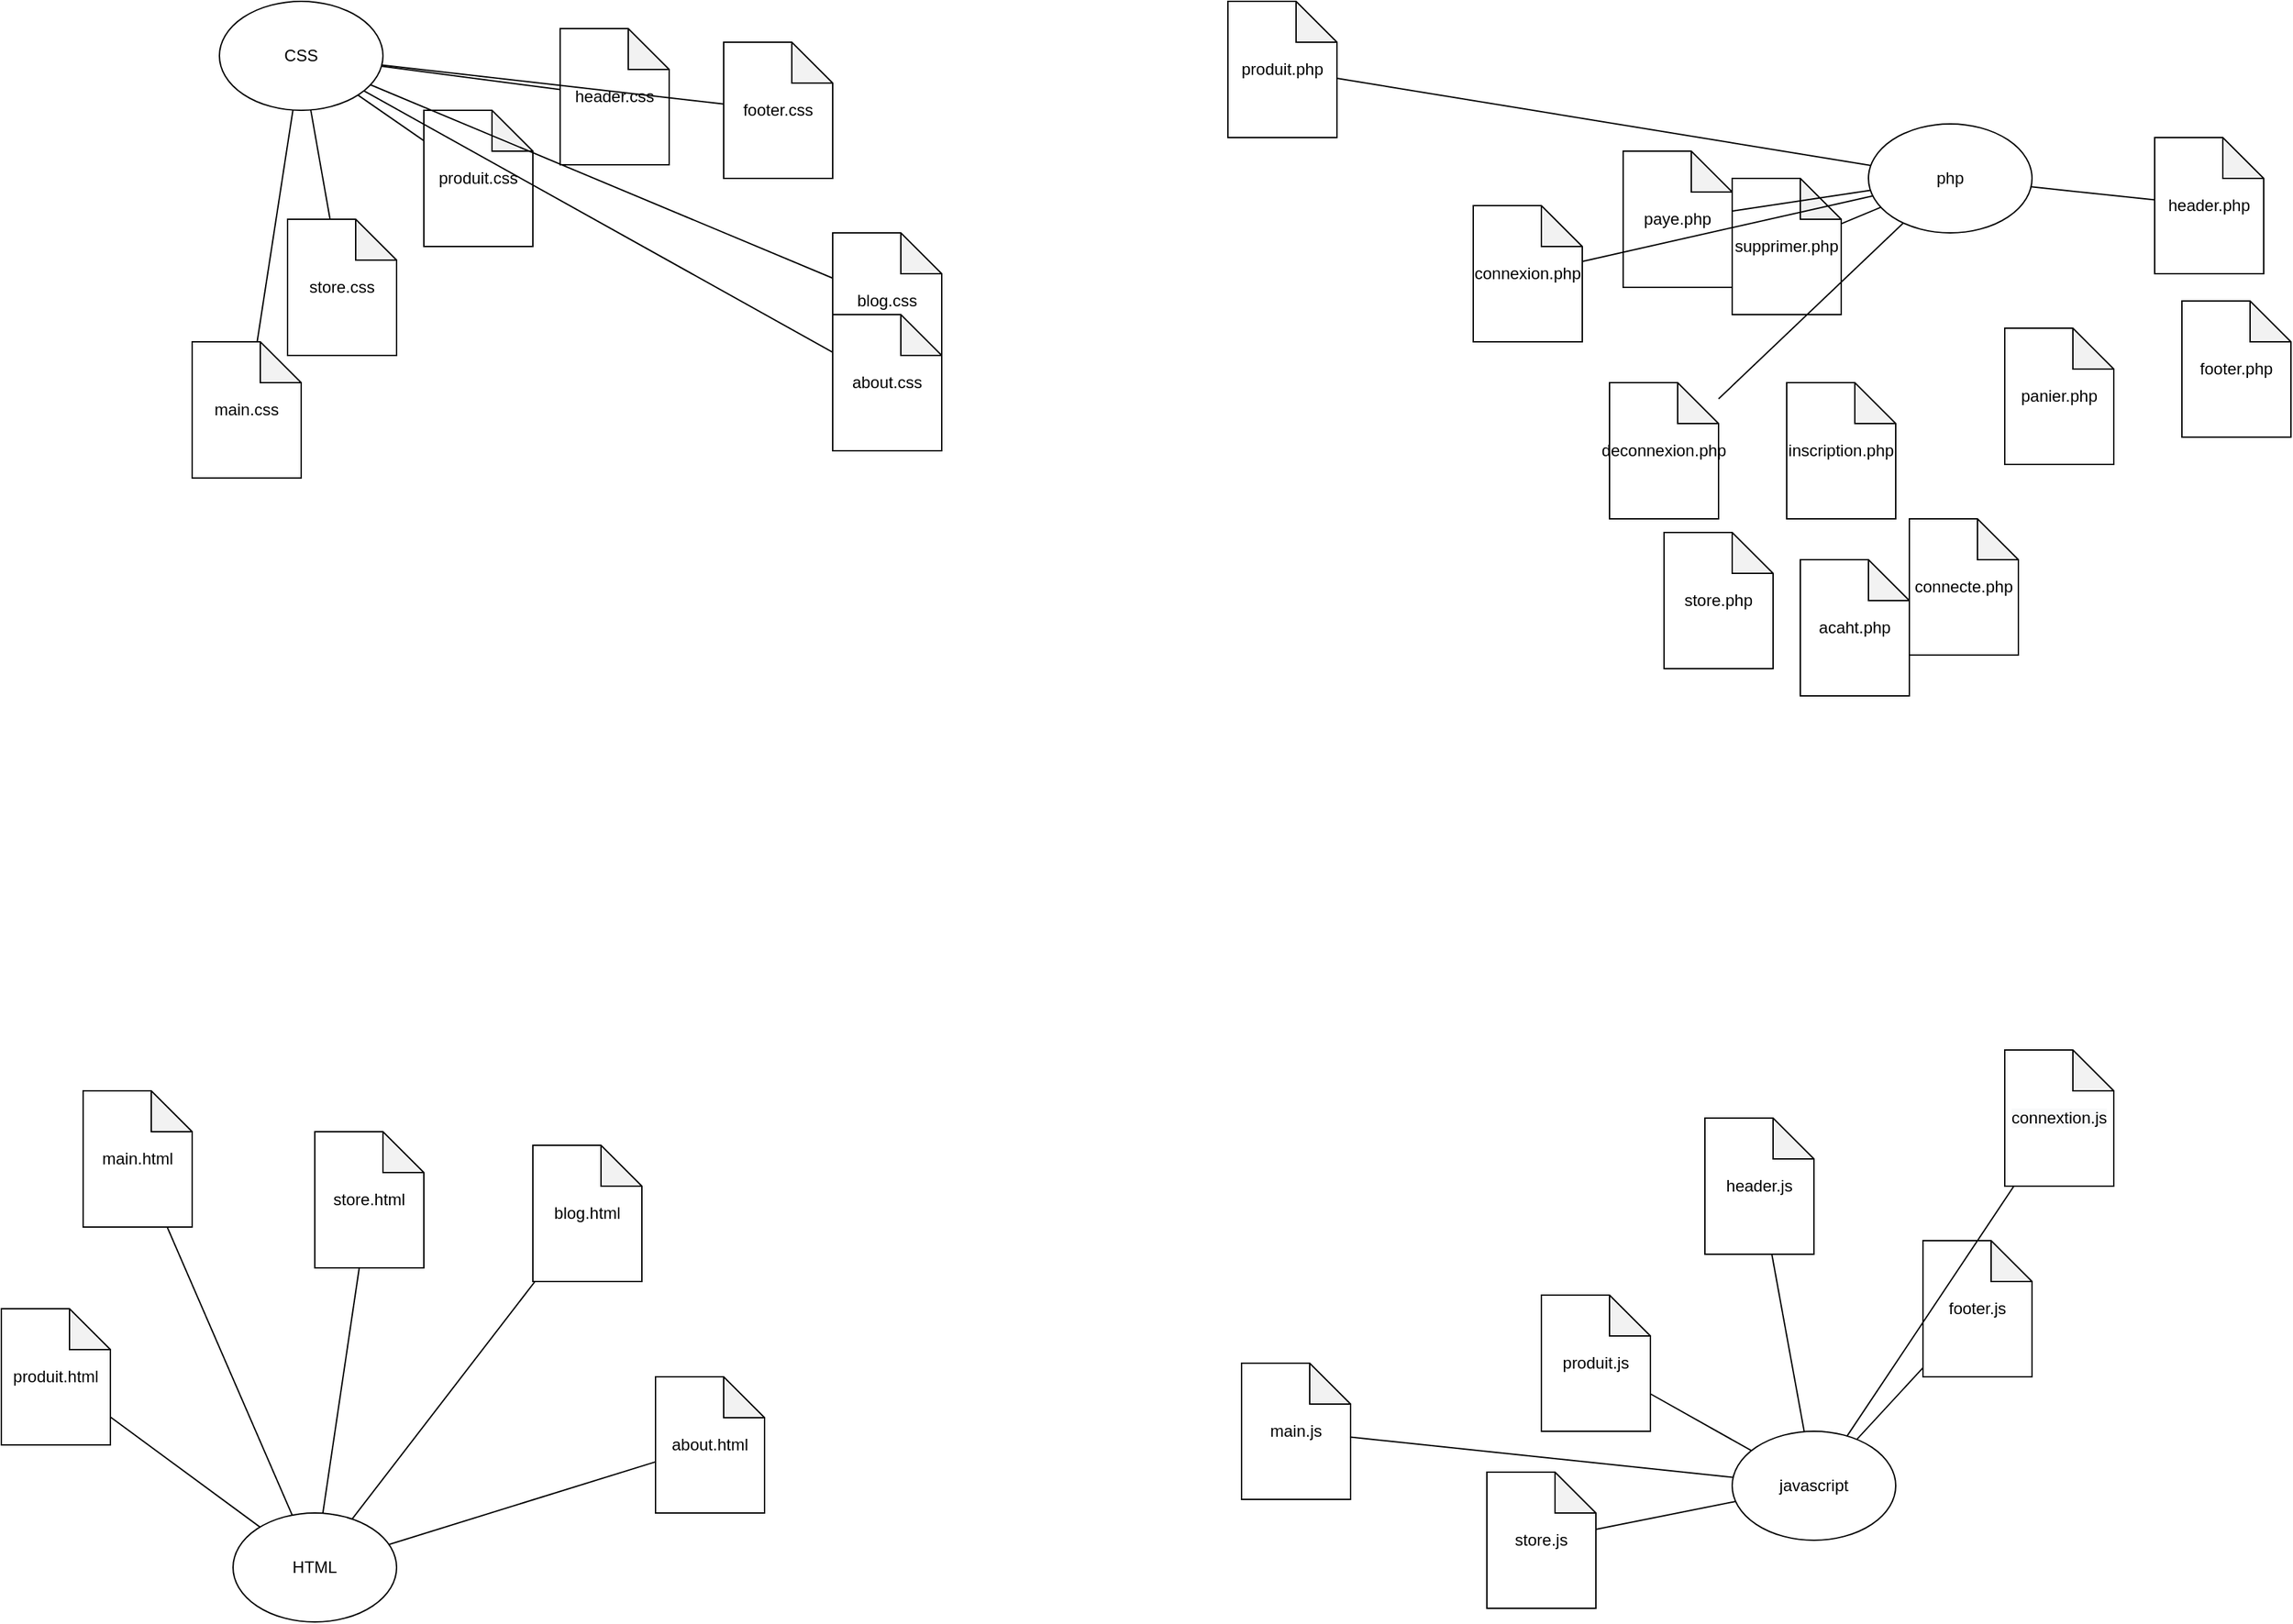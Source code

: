 <mxfile version="13.10.0" type="github">
  <diagram name="Page-1" id="8ce9d11a-91a2-4d17-14d8-a56ed91bf033">
    <mxGraphModel dx="4090" dy="1205" grid="1" gridSize="10" guides="1" tooltips="1" connect="1" arrows="1" fold="1" page="1" pageScale="1" pageWidth="1920" pageHeight="1200" background="#ffffff" math="0" shadow="0">
      <root>
        <mxCell id="0" />
        <mxCell id="1" parent="0" />
        <mxCell id="dPuqAsSQv-2_A22P20ct-1" value="HTML" style="ellipse;whiteSpace=wrap;html=1;" vertex="1" parent="1">
          <mxGeometry x="30" y="1130" width="120" height="80" as="geometry" />
        </mxCell>
        <mxCell id="dPuqAsSQv-2_A22P20ct-2" value="main.html" style="shape=note;whiteSpace=wrap;html=1;backgroundOutline=1;darkOpacity=0.05;" vertex="1" parent="1">
          <mxGeometry x="-80" y="820" width="80" height="100" as="geometry" />
        </mxCell>
        <mxCell id="dPuqAsSQv-2_A22P20ct-3" value="store.html" style="shape=note;whiteSpace=wrap;html=1;backgroundOutline=1;darkOpacity=0.05;" vertex="1" parent="1">
          <mxGeometry x="90" y="850" width="80" height="100" as="geometry" />
        </mxCell>
        <mxCell id="dPuqAsSQv-2_A22P20ct-4" value="produit.html" style="shape=note;whiteSpace=wrap;html=1;backgroundOutline=1;darkOpacity=0.05;" vertex="1" parent="1">
          <mxGeometry x="-140" y="980" width="80" height="100" as="geometry" />
        </mxCell>
        <mxCell id="dPuqAsSQv-2_A22P20ct-5" value="blog.html" style="shape=note;whiteSpace=wrap;html=1;backgroundOutline=1;darkOpacity=0.05;" vertex="1" parent="1">
          <mxGeometry x="250" y="860" width="80" height="100" as="geometry" />
        </mxCell>
        <mxCell id="dPuqAsSQv-2_A22P20ct-6" value="about.html" style="shape=note;whiteSpace=wrap;html=1;backgroundOutline=1;darkOpacity=0.05;" vertex="1" parent="1">
          <mxGeometry x="340" y="1030" width="80" height="100" as="geometry" />
        </mxCell>
        <mxCell id="dPuqAsSQv-2_A22P20ct-7" value="CSS" style="ellipse;whiteSpace=wrap;html=1;" vertex="1" parent="1">
          <mxGeometry x="20" y="20" width="120" height="80" as="geometry" />
        </mxCell>
        <mxCell id="dPuqAsSQv-2_A22P20ct-8" value="main.css" style="shape=note;whiteSpace=wrap;html=1;backgroundOutline=1;darkOpacity=0.05;" vertex="1" parent="1">
          <mxGeometry y="270" width="80" height="100" as="geometry" />
        </mxCell>
        <mxCell id="dPuqAsSQv-2_A22P20ct-9" value="store.css" style="shape=note;whiteSpace=wrap;html=1;backgroundOutline=1;darkOpacity=0.05;" vertex="1" parent="1">
          <mxGeometry x="70" y="180" width="80" height="100" as="geometry" />
        </mxCell>
        <mxCell id="dPuqAsSQv-2_A22P20ct-10" value="produit.css" style="shape=note;whiteSpace=wrap;html=1;backgroundOutline=1;darkOpacity=0.05;" vertex="1" parent="1">
          <mxGeometry x="170" y="100" width="80" height="100" as="geometry" />
        </mxCell>
        <mxCell id="dPuqAsSQv-2_A22P20ct-11" value="header.css" style="shape=note;whiteSpace=wrap;html=1;backgroundOutline=1;darkOpacity=0.05;" vertex="1" parent="1">
          <mxGeometry x="270" y="40" width="80" height="100" as="geometry" />
        </mxCell>
        <mxCell id="dPuqAsSQv-2_A22P20ct-12" value="footer.css" style="shape=note;whiteSpace=wrap;html=1;backgroundOutline=1;darkOpacity=0.05;" vertex="1" parent="1">
          <mxGeometry x="390" y="50" width="80" height="100" as="geometry" />
        </mxCell>
        <mxCell id="dPuqAsSQv-2_A22P20ct-13" value="blog.css" style="shape=note;whiteSpace=wrap;html=1;backgroundOutline=1;darkOpacity=0.05;" vertex="1" parent="1">
          <mxGeometry x="470" y="190" width="80" height="100" as="geometry" />
        </mxCell>
        <mxCell id="dPuqAsSQv-2_A22P20ct-15" value="about.css" style="shape=note;whiteSpace=wrap;html=1;backgroundOutline=1;darkOpacity=0.05;" vertex="1" parent="1">
          <mxGeometry x="470" y="250" width="80" height="100" as="geometry" />
        </mxCell>
        <mxCell id="dPuqAsSQv-2_A22P20ct-16" value="javascript" style="ellipse;whiteSpace=wrap;html=1;" vertex="1" parent="1">
          <mxGeometry x="1130" y="1070" width="120" height="80" as="geometry" />
        </mxCell>
        <mxCell id="dPuqAsSQv-2_A22P20ct-17" value="main.js" style="shape=note;whiteSpace=wrap;html=1;backgroundOutline=1;darkOpacity=0.05;" vertex="1" parent="1">
          <mxGeometry x="770" y="1020" width="80" height="100" as="geometry" />
        </mxCell>
        <mxCell id="dPuqAsSQv-2_A22P20ct-18" value="store.js" style="shape=note;whiteSpace=wrap;html=1;backgroundOutline=1;darkOpacity=0.05;" vertex="1" parent="1">
          <mxGeometry x="950" y="1100" width="80" height="100" as="geometry" />
        </mxCell>
        <mxCell id="dPuqAsSQv-2_A22P20ct-19" value="produit.js" style="shape=note;whiteSpace=wrap;html=1;backgroundOutline=1;darkOpacity=0.05;" vertex="1" parent="1">
          <mxGeometry x="990" y="970" width="80" height="100" as="geometry" />
        </mxCell>
        <mxCell id="dPuqAsSQv-2_A22P20ct-20" value="header.js" style="shape=note;whiteSpace=wrap;html=1;backgroundOutline=1;darkOpacity=0.05;" vertex="1" parent="1">
          <mxGeometry x="1110" y="840" width="80" height="100" as="geometry" />
        </mxCell>
        <mxCell id="dPuqAsSQv-2_A22P20ct-21" value="footer.js" style="shape=note;whiteSpace=wrap;html=1;backgroundOutline=1;darkOpacity=0.05;" vertex="1" parent="1">
          <mxGeometry x="1270" y="930" width="80" height="100" as="geometry" />
        </mxCell>
        <mxCell id="dPuqAsSQv-2_A22P20ct-22" value="&#xa;&#xa;&lt;span style=&quot;color: rgb(0, 0, 0); font-family: helvetica; font-size: 12px; font-style: normal; font-weight: 400; letter-spacing: normal; text-align: center; text-indent: 0px; text-transform: none; word-spacing: 0px; background-color: rgb(248, 249, 250); display: inline; float: none;&quot;&gt;connextion.js&lt;/span&gt;&#xa;&#xa;" style="shape=note;whiteSpace=wrap;html=1;backgroundOutline=1;darkOpacity=0.05;" vertex="1" parent="1">
          <mxGeometry x="1330" y="790" width="80" height="100" as="geometry" />
        </mxCell>
        <mxCell id="dPuqAsSQv-2_A22P20ct-25" value="php" style="ellipse;whiteSpace=wrap;html=1;" vertex="1" parent="1">
          <mxGeometry x="1230" y="110" width="120" height="80" as="geometry" />
        </mxCell>
        <mxCell id="dPuqAsSQv-2_A22P20ct-26" value="produit.php" style="shape=note;whiteSpace=wrap;html=1;backgroundOutline=1;darkOpacity=0.05;" vertex="1" parent="1">
          <mxGeometry x="760" y="20" width="80" height="100" as="geometry" />
        </mxCell>
        <mxCell id="dPuqAsSQv-2_A22P20ct-27" value="store.php" style="shape=note;whiteSpace=wrap;html=1;backgroundOutline=1;darkOpacity=0.05;" vertex="1" parent="1">
          <mxGeometry x="1080" y="410" width="80" height="100" as="geometry" />
        </mxCell>
        <mxCell id="dPuqAsSQv-2_A22P20ct-28" value="header.php" style="shape=note;whiteSpace=wrap;html=1;backgroundOutline=1;darkOpacity=0.05;" vertex="1" parent="1">
          <mxGeometry x="1440" y="120" width="80" height="100" as="geometry" />
        </mxCell>
        <mxCell id="dPuqAsSQv-2_A22P20ct-29" value="footer.php" style="shape=note;whiteSpace=wrap;html=1;backgroundOutline=1;darkOpacity=0.05;" vertex="1" parent="1">
          <mxGeometry x="1460" y="240" width="80" height="100" as="geometry" />
        </mxCell>
        <mxCell id="dPuqAsSQv-2_A22P20ct-30" value="acaht.php" style="shape=note;whiteSpace=wrap;html=1;backgroundOutline=1;darkOpacity=0.05;" vertex="1" parent="1">
          <mxGeometry x="1180" y="430" width="80" height="100" as="geometry" />
        </mxCell>
        <mxCell id="dPuqAsSQv-2_A22P20ct-31" value="connecte.php" style="shape=note;whiteSpace=wrap;html=1;backgroundOutline=1;darkOpacity=0.05;" vertex="1" parent="1">
          <mxGeometry x="1260" y="400" width="80" height="100" as="geometry" />
        </mxCell>
        <mxCell id="dPuqAsSQv-2_A22P20ct-32" value="connexion.php" style="shape=note;whiteSpace=wrap;html=1;backgroundOutline=1;darkOpacity=0.05;" vertex="1" parent="1">
          <mxGeometry x="940" y="170" width="80" height="100" as="geometry" />
        </mxCell>
        <mxCell id="dPuqAsSQv-2_A22P20ct-33" value="deconnexion.php" style="shape=note;whiteSpace=wrap;html=1;backgroundOutline=1;darkOpacity=0.05;" vertex="1" parent="1">
          <mxGeometry x="1040" y="300" width="80" height="100" as="geometry" />
        </mxCell>
        <mxCell id="dPuqAsSQv-2_A22P20ct-34" value="inscription.php" style="shape=note;whiteSpace=wrap;html=1;backgroundOutline=1;darkOpacity=0.05;" vertex="1" parent="1">
          <mxGeometry x="1170" y="300" width="80" height="100" as="geometry" />
        </mxCell>
        <mxCell id="dPuqAsSQv-2_A22P20ct-35" value="panier.php" style="shape=note;whiteSpace=wrap;html=1;backgroundOutline=1;darkOpacity=0.05;" vertex="1" parent="1">
          <mxGeometry x="1330" y="260" width="80" height="100" as="geometry" />
        </mxCell>
        <mxCell id="dPuqAsSQv-2_A22P20ct-36" value="paye.php" style="shape=note;whiteSpace=wrap;html=1;backgroundOutline=1;darkOpacity=0.05;" vertex="1" parent="1">
          <mxGeometry x="1050" y="130" width="80" height="100" as="geometry" />
        </mxCell>
        <mxCell id="dPuqAsSQv-2_A22P20ct-37" value="supprimer.php" style="shape=note;whiteSpace=wrap;html=1;backgroundOutline=1;darkOpacity=0.05;" vertex="1" parent="1">
          <mxGeometry x="1130" y="150" width="80" height="100" as="geometry" />
        </mxCell>
        <mxCell id="dPuqAsSQv-2_A22P20ct-38" value="" style="endArrow=none;html=1;" edge="1" parent="1" source="dPuqAsSQv-2_A22P20ct-4" target="dPuqAsSQv-2_A22P20ct-1">
          <mxGeometry width="50" height="50" relative="1" as="geometry">
            <mxPoint x="-70" y="1180" as="sourcePoint" />
            <mxPoint x="-20" y="1130" as="targetPoint" />
          </mxGeometry>
        </mxCell>
        <mxCell id="dPuqAsSQv-2_A22P20ct-40" value="" style="endArrow=none;html=1;" edge="1" parent="1" source="dPuqAsSQv-2_A22P20ct-1" target="dPuqAsSQv-2_A22P20ct-2">
          <mxGeometry width="50" height="50" relative="1" as="geometry">
            <mxPoint x="800" y="680" as="sourcePoint" />
            <mxPoint x="850" y="630" as="targetPoint" />
          </mxGeometry>
        </mxCell>
        <mxCell id="dPuqAsSQv-2_A22P20ct-41" value="" style="endArrow=none;html=1;" edge="1" parent="1" source="dPuqAsSQv-2_A22P20ct-1" target="dPuqAsSQv-2_A22P20ct-3">
          <mxGeometry width="50" height="50" relative="1" as="geometry">
            <mxPoint x="800" y="680" as="sourcePoint" />
            <mxPoint x="850" y="630" as="targetPoint" />
          </mxGeometry>
        </mxCell>
        <mxCell id="dPuqAsSQv-2_A22P20ct-42" value="" style="endArrow=none;html=1;" edge="1" parent="1" source="dPuqAsSQv-2_A22P20ct-1" target="dPuqAsSQv-2_A22P20ct-5">
          <mxGeometry width="50" height="50" relative="1" as="geometry">
            <mxPoint x="800" y="680" as="sourcePoint" />
            <mxPoint x="850" y="630" as="targetPoint" />
          </mxGeometry>
        </mxCell>
        <mxCell id="dPuqAsSQv-2_A22P20ct-43" value="" style="endArrow=none;html=1;" edge="1" parent="1" source="dPuqAsSQv-2_A22P20ct-1" target="dPuqAsSQv-2_A22P20ct-6">
          <mxGeometry width="50" height="50" relative="1" as="geometry">
            <mxPoint x="800" y="680" as="sourcePoint" />
            <mxPoint x="850" y="630" as="targetPoint" />
          </mxGeometry>
        </mxCell>
        <mxCell id="dPuqAsSQv-2_A22P20ct-46" value="" style="endArrow=none;html=1;" edge="1" parent="1" source="dPuqAsSQv-2_A22P20ct-7" target="dPuqAsSQv-2_A22P20ct-8">
          <mxGeometry width="50" height="50" relative="1" as="geometry">
            <mxPoint x="800" y="360" as="sourcePoint" />
            <mxPoint x="850" y="310" as="targetPoint" />
          </mxGeometry>
        </mxCell>
        <mxCell id="dPuqAsSQv-2_A22P20ct-47" value="" style="endArrow=none;html=1;" edge="1" parent="1" source="dPuqAsSQv-2_A22P20ct-9" target="dPuqAsSQv-2_A22P20ct-7">
          <mxGeometry width="50" height="50" relative="1" as="geometry">
            <mxPoint x="800" y="360" as="sourcePoint" />
            <mxPoint x="850" y="310" as="targetPoint" />
          </mxGeometry>
        </mxCell>
        <mxCell id="dPuqAsSQv-2_A22P20ct-48" value="" style="endArrow=none;html=1;" edge="1" parent="1" source="dPuqAsSQv-2_A22P20ct-10" target="dPuqAsSQv-2_A22P20ct-7">
          <mxGeometry width="50" height="50" relative="1" as="geometry">
            <mxPoint x="800" y="360" as="sourcePoint" />
            <mxPoint x="850" y="310" as="targetPoint" />
          </mxGeometry>
        </mxCell>
        <mxCell id="dPuqAsSQv-2_A22P20ct-51" value="" style="endArrow=none;html=1;" edge="1" parent="1" source="dPuqAsSQv-2_A22P20ct-7" target="dPuqAsSQv-2_A22P20ct-11">
          <mxGeometry width="50" height="50" relative="1" as="geometry">
            <mxPoint x="800" y="360" as="sourcePoint" />
            <mxPoint x="850" y="310" as="targetPoint" />
          </mxGeometry>
        </mxCell>
        <mxCell id="dPuqAsSQv-2_A22P20ct-52" value="" style="endArrow=none;html=1;" edge="1" parent="1" source="dPuqAsSQv-2_A22P20ct-15" target="dPuqAsSQv-2_A22P20ct-7">
          <mxGeometry width="50" height="50" relative="1" as="geometry">
            <mxPoint x="800" y="360" as="sourcePoint" />
            <mxPoint x="-10" y="70" as="targetPoint" />
          </mxGeometry>
        </mxCell>
        <mxCell id="dPuqAsSQv-2_A22P20ct-53" value="" style="endArrow=none;html=1;" edge="1" parent="1" source="dPuqAsSQv-2_A22P20ct-13" target="dPuqAsSQv-2_A22P20ct-7">
          <mxGeometry width="50" height="50" relative="1" as="geometry">
            <mxPoint x="800" y="360" as="sourcePoint" />
            <mxPoint x="850" y="310" as="targetPoint" />
          </mxGeometry>
        </mxCell>
        <mxCell id="dPuqAsSQv-2_A22P20ct-54" value="" style="endArrow=none;html=1;" edge="1" parent="1" source="dPuqAsSQv-2_A22P20ct-12" target="dPuqAsSQv-2_A22P20ct-7">
          <mxGeometry width="50" height="50" relative="1" as="geometry">
            <mxPoint x="800" y="360" as="sourcePoint" />
            <mxPoint x="850" y="310" as="targetPoint" />
          </mxGeometry>
        </mxCell>
        <mxCell id="dPuqAsSQv-2_A22P20ct-55" value="" style="endArrow=none;html=1;" edge="1" parent="1" source="dPuqAsSQv-2_A22P20ct-16" target="dPuqAsSQv-2_A22P20ct-18">
          <mxGeometry width="50" height="50" relative="1" as="geometry">
            <mxPoint x="800" y="640" as="sourcePoint" />
            <mxPoint x="850" y="590" as="targetPoint" />
          </mxGeometry>
        </mxCell>
        <mxCell id="dPuqAsSQv-2_A22P20ct-56" value="" style="endArrow=none;html=1;" edge="1" parent="1" source="dPuqAsSQv-2_A22P20ct-16" target="dPuqAsSQv-2_A22P20ct-17">
          <mxGeometry width="50" height="50" relative="1" as="geometry">
            <mxPoint x="800" y="640" as="sourcePoint" />
            <mxPoint x="850" y="590" as="targetPoint" />
          </mxGeometry>
        </mxCell>
        <mxCell id="dPuqAsSQv-2_A22P20ct-57" value="" style="endArrow=none;html=1;" edge="1" parent="1" source="dPuqAsSQv-2_A22P20ct-16" target="dPuqAsSQv-2_A22P20ct-19">
          <mxGeometry width="50" height="50" relative="1" as="geometry">
            <mxPoint x="800" y="640" as="sourcePoint" />
            <mxPoint x="850" y="590" as="targetPoint" />
          </mxGeometry>
        </mxCell>
        <mxCell id="dPuqAsSQv-2_A22P20ct-58" value="" style="endArrow=none;html=1;" edge="1" parent="1" source="dPuqAsSQv-2_A22P20ct-16" target="dPuqAsSQv-2_A22P20ct-20">
          <mxGeometry width="50" height="50" relative="1" as="geometry">
            <mxPoint x="800" y="870" as="sourcePoint" />
            <mxPoint x="850" y="820" as="targetPoint" />
          </mxGeometry>
        </mxCell>
        <mxCell id="dPuqAsSQv-2_A22P20ct-59" value="" style="endArrow=none;html=1;" edge="1" parent="1" source="dPuqAsSQv-2_A22P20ct-16" target="dPuqAsSQv-2_A22P20ct-21">
          <mxGeometry width="50" height="50" relative="1" as="geometry">
            <mxPoint x="800" y="870" as="sourcePoint" />
            <mxPoint x="850" y="820" as="targetPoint" />
          </mxGeometry>
        </mxCell>
        <mxCell id="dPuqAsSQv-2_A22P20ct-60" value="" style="endArrow=none;html=1;" edge="1" parent="1" source="dPuqAsSQv-2_A22P20ct-16" target="dPuqAsSQv-2_A22P20ct-22">
          <mxGeometry width="50" height="50" relative="1" as="geometry">
            <mxPoint x="800" y="870" as="sourcePoint" />
            <mxPoint x="850" y="820" as="targetPoint" />
          </mxGeometry>
        </mxCell>
        <mxCell id="dPuqAsSQv-2_A22P20ct-61" value="" style="endArrow=none;html=1;" edge="1" parent="1" source="dPuqAsSQv-2_A22P20ct-25" target="dPuqAsSQv-2_A22P20ct-26">
          <mxGeometry width="50" height="50" relative="1" as="geometry">
            <mxPoint x="800" y="550" as="sourcePoint" />
            <mxPoint x="850" y="500" as="targetPoint" />
          </mxGeometry>
        </mxCell>
        <mxCell id="dPuqAsSQv-2_A22P20ct-62" value="" style="endArrow=none;html=1;" edge="1" parent="1" source="dPuqAsSQv-2_A22P20ct-25" target="dPuqAsSQv-2_A22P20ct-28">
          <mxGeometry width="50" height="50" relative="1" as="geometry">
            <mxPoint x="800" y="550" as="sourcePoint" />
            <mxPoint x="990" y="390" as="targetPoint" />
          </mxGeometry>
        </mxCell>
        <mxCell id="dPuqAsSQv-2_A22P20ct-63" value="" style="endArrow=none;html=1;" edge="1" parent="1" source="dPuqAsSQv-2_A22P20ct-37" target="dPuqAsSQv-2_A22P20ct-25">
          <mxGeometry width="50" height="50" relative="1" as="geometry">
            <mxPoint x="800" y="550" as="sourcePoint" />
            <mxPoint x="850" y="500" as="targetPoint" />
          </mxGeometry>
        </mxCell>
        <mxCell id="dPuqAsSQv-2_A22P20ct-64" value="" style="endArrow=none;html=1;" edge="1" parent="1" source="dPuqAsSQv-2_A22P20ct-36" target="dPuqAsSQv-2_A22P20ct-25">
          <mxGeometry width="50" height="50" relative="1" as="geometry">
            <mxPoint x="800" y="550" as="sourcePoint" />
            <mxPoint x="850" y="500" as="targetPoint" />
          </mxGeometry>
        </mxCell>
        <mxCell id="dPuqAsSQv-2_A22P20ct-65" value="" style="endArrow=none;html=1;" edge="1" parent="1" source="dPuqAsSQv-2_A22P20ct-32" target="dPuqAsSQv-2_A22P20ct-25">
          <mxGeometry width="50" height="50" relative="1" as="geometry">
            <mxPoint x="800" y="550" as="sourcePoint" />
            <mxPoint x="850" y="500" as="targetPoint" />
          </mxGeometry>
        </mxCell>
        <mxCell id="dPuqAsSQv-2_A22P20ct-66" value="" style="endArrow=none;html=1;" edge="1" parent="1" source="dPuqAsSQv-2_A22P20ct-33" target="dPuqAsSQv-2_A22P20ct-25">
          <mxGeometry width="50" height="50" relative="1" as="geometry">
            <mxPoint x="810" y="470" as="sourcePoint" />
            <mxPoint x="850" y="500" as="targetPoint" />
          </mxGeometry>
        </mxCell>
      </root>
    </mxGraphModel>
  </diagram>
</mxfile>
